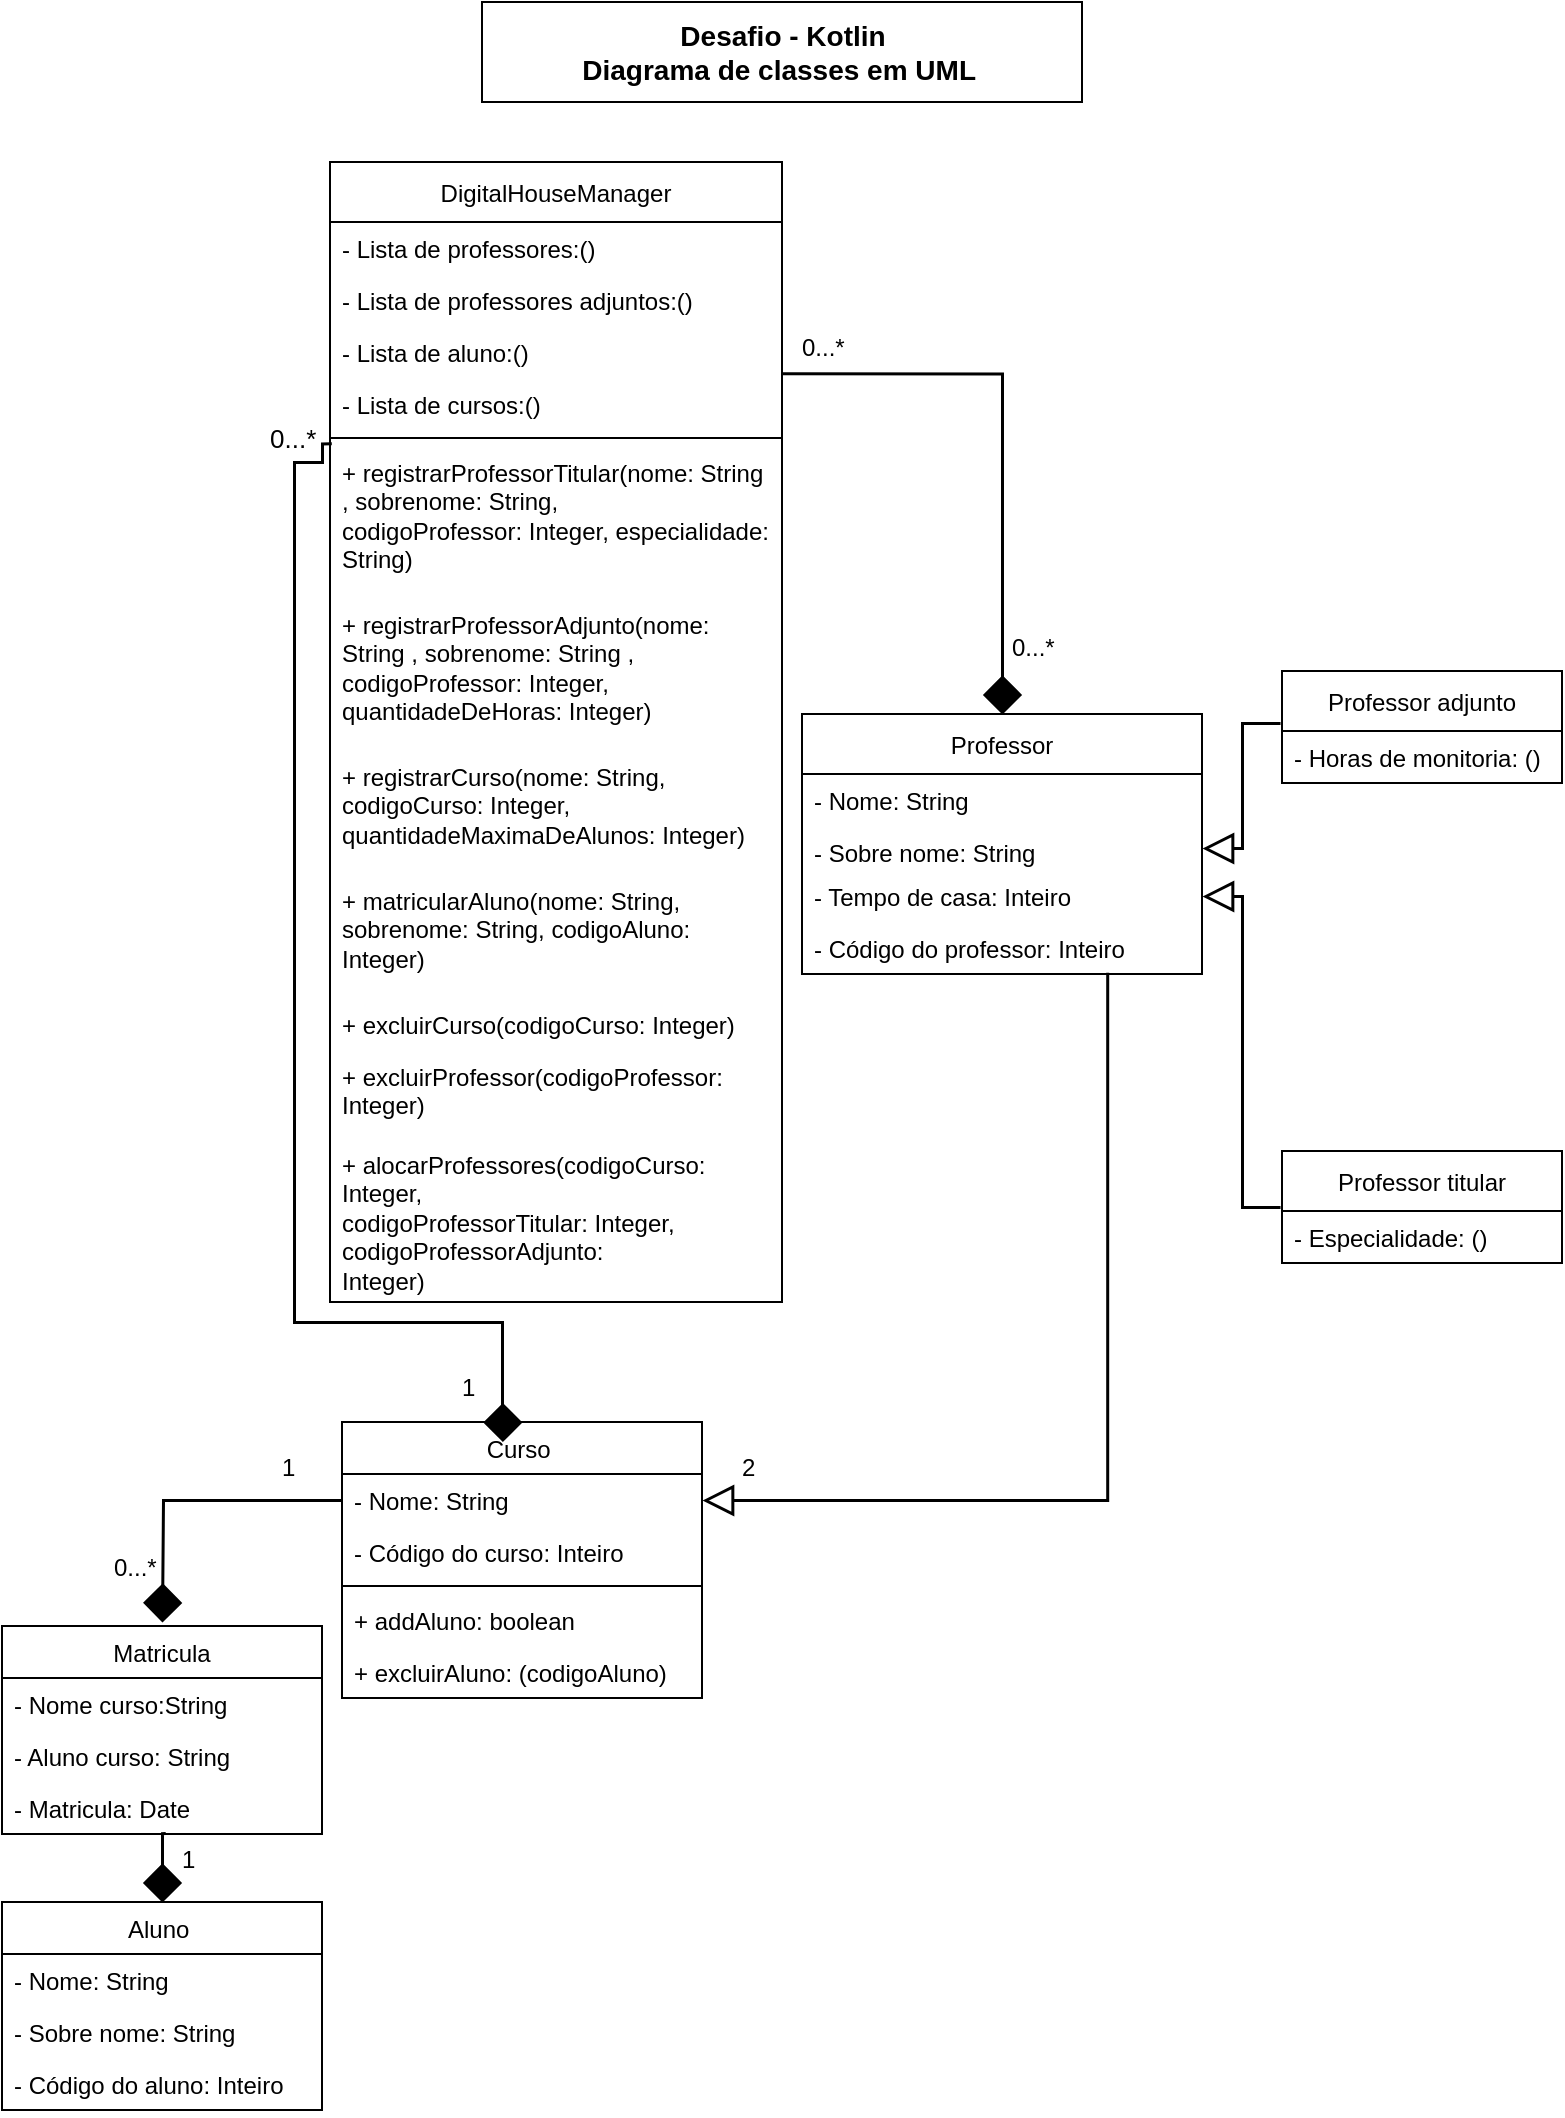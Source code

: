 <mxfile version="15.7.4" type="github"><diagram id="prtHgNgQTEPvFCAcTncT" name="Page-1"><mxGraphModel dx="868" dy="393" grid="1" gridSize="10" guides="1" tooltips="1" connect="1" arrows="1" fold="1" page="1" pageScale="1" pageWidth="827" pageHeight="1169" background="none" math="0" shadow="0"><root><mxCell id="0"/><mxCell id="1" parent="0"/><mxCell id="Koc7O1YT-nlerYd2UHao-10" value="Aluno " style="swimlane;fontStyle=0;childLayout=stackLayout;horizontal=1;startSize=26;fillColor=none;horizontalStack=0;resizeParent=1;resizeParentMax=0;resizeLast=0;collapsible=1;marginBottom=0;" parent="1" vertex="1"><mxGeometry x="24" y="960" width="160" height="104" as="geometry"/></mxCell><mxCell id="Koc7O1YT-nlerYd2UHao-11" value="- Nome: String" style="text;strokeColor=none;fillColor=none;align=left;verticalAlign=top;spacingLeft=4;spacingRight=4;overflow=hidden;rotatable=0;points=[[0,0.5],[1,0.5]];portConstraint=eastwest;" parent="Koc7O1YT-nlerYd2UHao-10" vertex="1"><mxGeometry y="26" width="160" height="26" as="geometry"/></mxCell><mxCell id="Koc7O1YT-nlerYd2UHao-12" value="- Sobre nome: String" style="text;strokeColor=none;fillColor=none;align=left;verticalAlign=top;spacingLeft=4;spacingRight=4;overflow=hidden;rotatable=0;points=[[0,0.5],[1,0.5]];portConstraint=eastwest;" parent="Koc7O1YT-nlerYd2UHao-10" vertex="1"><mxGeometry y="52" width="160" height="26" as="geometry"/></mxCell><mxCell id="Koc7O1YT-nlerYd2UHao-13" value="- Código do aluno: Inteiro" style="text;strokeColor=none;fillColor=none;align=left;verticalAlign=top;spacingLeft=4;spacingRight=4;overflow=hidden;rotatable=0;points=[[0,0.5],[1,0.5]];portConstraint=eastwest;" parent="Koc7O1YT-nlerYd2UHao-10" vertex="1"><mxGeometry y="78" width="160" height="26" as="geometry"/></mxCell><mxCell id="Koc7O1YT-nlerYd2UHao-14" value="Curso " style="swimlane;fontStyle=0;childLayout=stackLayout;horizontal=1;startSize=26;fillColor=none;horizontalStack=0;resizeParent=1;resizeParentMax=0;resizeLast=0;collapsible=1;marginBottom=0;" parent="1" vertex="1"><mxGeometry x="194" y="720" width="180" height="138" as="geometry"/></mxCell><mxCell id="Koc7O1YT-nlerYd2UHao-15" value="- Nome: String" style="text;strokeColor=none;fillColor=none;align=left;verticalAlign=top;spacingLeft=4;spacingRight=4;overflow=hidden;rotatable=0;points=[[0,0.5],[1,0.5]];portConstraint=eastwest;" parent="Koc7O1YT-nlerYd2UHao-14" vertex="1"><mxGeometry y="26" width="180" height="26" as="geometry"/></mxCell><mxCell id="Koc7O1YT-nlerYd2UHao-17" value="- Código do curso: Inteiro" style="text;strokeColor=none;fillColor=none;align=left;verticalAlign=top;spacingLeft=4;spacingRight=4;overflow=hidden;rotatable=0;points=[[0,0.5],[1,0.5]];portConstraint=eastwest;" parent="Koc7O1YT-nlerYd2UHao-14" vertex="1"><mxGeometry y="52" width="180" height="26" as="geometry"/></mxCell><mxCell id="Tlwof-v7PYp_n8rZb2-q-63" value="" style="line;strokeWidth=1;fillColor=none;align=left;verticalAlign=middle;spacingTop=-1;spacingLeft=3;spacingRight=3;rotatable=0;labelPosition=right;points=[];portConstraint=eastwest;" parent="Koc7O1YT-nlerYd2UHao-14" vertex="1"><mxGeometry y="78" width="180" height="8" as="geometry"/></mxCell><mxCell id="Tlwof-v7PYp_n8rZb2-q-62" value="+ addAluno: boolean" style="text;strokeColor=none;fillColor=none;align=left;verticalAlign=top;spacingLeft=4;spacingRight=4;overflow=hidden;rotatable=0;points=[[0,0.5],[1,0.5]];portConstraint=eastwest;" parent="Koc7O1YT-nlerYd2UHao-14" vertex="1"><mxGeometry y="86" width="180" height="26" as="geometry"/></mxCell><mxCell id="Tlwof-v7PYp_n8rZb2-q-73" value="+ excluirAluno: (codigoAluno)" style="text;strokeColor=none;fillColor=none;align=left;verticalAlign=top;spacingLeft=4;spacingRight=4;overflow=hidden;rotatable=0;points=[[0,0.5],[1,0.5]];portConstraint=eastwest;whiteSpace=wrap;" parent="Koc7O1YT-nlerYd2UHao-14" vertex="1"><mxGeometry y="112" width="180" height="26" as="geometry"/></mxCell><mxCell id="Koc7O1YT-nlerYd2UHao-18" value="Professor" style="swimlane;fontStyle=0;childLayout=stackLayout;horizontal=1;startSize=30;fillColor=none;horizontalStack=0;resizeParent=1;resizeParentMax=0;resizeLast=0;collapsible=1;marginBottom=0;" parent="1" vertex="1"><mxGeometry x="424" y="366" width="200" height="130" as="geometry"><mxRectangle x="480" y="110" width="80" height="26" as="alternateBounds"/></mxGeometry></mxCell><mxCell id="Koc7O1YT-nlerYd2UHao-19" value="- Nome: String" style="text;strokeColor=none;fillColor=none;align=left;verticalAlign=top;spacingLeft=4;spacingRight=4;overflow=hidden;rotatable=0;points=[[0,0.5],[1,0.5]];portConstraint=eastwest;" parent="Koc7O1YT-nlerYd2UHao-18" vertex="1"><mxGeometry y="30" width="200" height="26" as="geometry"/></mxCell><mxCell id="Koc7O1YT-nlerYd2UHao-20" value="- Sobre nome: String" style="text;strokeColor=none;fillColor=none;align=left;verticalAlign=top;spacingLeft=4;spacingRight=4;overflow=hidden;rotatable=0;points=[[0,0.5],[1,0.5]];portConstraint=eastwest;" parent="Koc7O1YT-nlerYd2UHao-18" vertex="1"><mxGeometry y="56" width="200" height="22" as="geometry"/></mxCell><mxCell id="Koc7O1YT-nlerYd2UHao-21" value="- Tempo de casa: Inteiro" style="text;strokeColor=none;fillColor=none;align=left;verticalAlign=top;spacingLeft=4;spacingRight=4;overflow=hidden;rotatable=0;points=[[0,0.5],[1,0.5]];portConstraint=eastwest;" parent="Koc7O1YT-nlerYd2UHao-18" vertex="1"><mxGeometry y="78" width="200" height="26" as="geometry"/></mxCell><mxCell id="Koc7O1YT-nlerYd2UHao-31" value="- Código do professor: Inteiro" style="text;strokeColor=none;fillColor=none;align=left;verticalAlign=top;spacingLeft=4;spacingRight=4;overflow=hidden;rotatable=0;points=[[0,0.5],[1,0.5]];portConstraint=eastwest;" parent="Koc7O1YT-nlerYd2UHao-18" vertex="1"><mxGeometry y="104" width="200" height="26" as="geometry"/></mxCell><mxCell id="Koc7O1YT-nlerYd2UHao-34" value="Professor titular" style="swimlane;fontStyle=0;childLayout=stackLayout;horizontal=1;startSize=30;fillColor=none;horizontalStack=0;resizeParent=1;resizeParentMax=0;resizeLast=0;collapsible=1;marginBottom=0;" parent="1" vertex="1"><mxGeometry x="664" y="584.5" width="140" height="56" as="geometry"><mxRectangle x="480" y="110" width="80" height="26" as="alternateBounds"/></mxGeometry></mxCell><mxCell id="Koc7O1YT-nlerYd2UHao-40" value="- Especialidade: () " style="text;strokeColor=none;fillColor=none;align=left;verticalAlign=top;spacingLeft=4;spacingRight=4;overflow=hidden;rotatable=0;points=[[0,0.5],[1,0.5]];portConstraint=eastwest;" parent="Koc7O1YT-nlerYd2UHao-34" vertex="1"><mxGeometry y="30" width="140" height="26" as="geometry"/></mxCell><mxCell id="Koc7O1YT-nlerYd2UHao-43" value="Professor adjunto" style="swimlane;fontStyle=0;childLayout=stackLayout;horizontal=1;startSize=30;fillColor=none;horizontalStack=0;resizeParent=1;resizeParentMax=0;resizeLast=0;collapsible=1;marginBottom=0;" parent="1" vertex="1"><mxGeometry x="664" y="344.5" width="140" height="56" as="geometry"><mxRectangle x="480" y="110" width="80" height="26" as="alternateBounds"/></mxGeometry></mxCell><mxCell id="Koc7O1YT-nlerYd2UHao-49" value="- Horas de monitoria: () " style="text;strokeColor=none;fillColor=none;align=left;verticalAlign=top;spacingLeft=4;spacingRight=4;overflow=hidden;rotatable=0;points=[[0,0.5],[1,0.5]];portConstraint=eastwest;" parent="Koc7O1YT-nlerYd2UHao-43" vertex="1"><mxGeometry y="30" width="140" height="26" as="geometry"/></mxCell><UserObject label="" lucidchartObjectId="R.If5B9K.-O0" id="Tlwof-v7PYp_n8rZb2-q-7"><mxCell style="html=1;jettySize=18;whiteSpace=wrap;fontSize=13;strokeWidth=1.5;rounded=1;arcSize=0;edgeStyle=orthogonalEdgeStyle;startArrow=block;startFill=0;startSize=12;;endArrow=none;;exitX=1;exitY=0.5;entryX=-0.007;entryY=-0.154;entryPerimeter=0;entryDx=0;entryDy=0;exitDx=0;exitDy=0;" parent="1" source="Koc7O1YT-nlerYd2UHao-20" target="Koc7O1YT-nlerYd2UHao-49" edge="1"><mxGeometry width="100" height="100" relative="1" as="geometry"><Array as="points"/><mxPoint x="831" y="730" as="sourcePoint"/><mxPoint x="927" y="783" as="targetPoint"/></mxGeometry></mxCell></UserObject><UserObject label="" lucidchartObjectId="R.If5B9K.-O0" id="Tlwof-v7PYp_n8rZb2-q-8"><mxCell style="html=1;jettySize=18;whiteSpace=wrap;fontSize=13;strokeWidth=1.5;rounded=1;arcSize=0;edgeStyle=orthogonalEdgeStyle;startArrow=block;startFill=0;startSize=12;;endArrow=none;;exitX=1;exitY=0.5;entryX=-0.007;entryY=-0.077;entryPerimeter=0;entryDx=0;entryDy=0;exitDx=0;exitDy=0;" parent="1" source="Koc7O1YT-nlerYd2UHao-21" target="Koc7O1YT-nlerYd2UHao-40" edge="1"><mxGeometry width="100" height="100" relative="1" as="geometry"><Array as="points"/><mxPoint x="624" y="528" as="sourcePoint"/><mxPoint x="688.02" y="484.996" as="targetPoint"/></mxGeometry></mxCell></UserObject><UserObject label="" lucidchartObjectId="R.If3yvIrNvV" id="Tlwof-v7PYp_n8rZb2-q-14"><mxCell style="html=1;jettySize=18;whiteSpace=wrap;fontSize=13;strokeWidth=1.5;rounded=1;arcSize=0;edgeStyle=orthogonalEdgeStyle;startArrow=none;;endArrow=diamond;endFill=1;endSize=16;;exitX=0.51;exitY=0.983;exitDx=0;exitDy=0;exitPerimeter=0;entryX=0.5;entryY=0;entryDx=0;entryDy=0;" parent="1" source="Tlwof-v7PYp_n8rZb2-q-71" target="Koc7O1YT-nlerYd2UHao-10" edge="1"><mxGeometry width="100" height="100" relative="1" as="geometry"><Array as="points"/><mxPoint x="99" y="922" as="sourcePoint"/><mxPoint x="610" y="940" as="targetPoint"/></mxGeometry></mxCell></UserObject><UserObject label="&lt;font style=&quot;font-size: 12px&quot;&gt;0...*&lt;/font&gt;" lucidchartObjectId="R.Ifmf.Z~-bd" id="Tlwof-v7PYp_n8rZb2-q-15"><mxCell style="html=1;overflow=block;blockSpacing=1;whiteSpace=wrap;strokeColor=none;fillColor=none;whiteSpace=wrap;fontSize=13;fontColor=#000000;align=left;spacing=0;strokeWidth=1.5;" parent="1" vertex="1"><mxGeometry x="424" y="170" width="20" height="24.5" as="geometry"/></mxCell></UserObject><mxCell id="Tlwof-v7PYp_n8rZb2-q-33" value="DigitalHouseManager" style="swimlane;fontStyle=0;childLayout=stackLayout;horizontal=1;startSize=30;fillColor=none;horizontalStack=0;resizeParent=1;resizeParentMax=0;resizeLast=0;collapsible=1;marginBottom=0;" parent="1" vertex="1"><mxGeometry x="188" y="90" width="226" height="570" as="geometry"><mxRectangle x="480" y="110" width="80" height="26" as="alternateBounds"/></mxGeometry></mxCell><mxCell id="Tlwof-v7PYp_n8rZb2-q-37" value="- Lista de professores:()&#10;" style="text;strokeColor=none;fillColor=none;align=left;verticalAlign=top;spacingLeft=4;spacingRight=4;overflow=hidden;rotatable=0;points=[[0,0.5],[1,0.5]];portConstraint=eastwest;" parent="Tlwof-v7PYp_n8rZb2-q-33" vertex="1"><mxGeometry y="30" width="226" height="26" as="geometry"/></mxCell><mxCell id="Tlwof-v7PYp_n8rZb2-q-77" value="- Lista de professores adjuntos:()&#10;" style="text;strokeColor=none;fillColor=none;align=left;verticalAlign=top;spacingLeft=4;spacingRight=4;overflow=hidden;rotatable=0;points=[[0,0.5],[1,0.5]];portConstraint=eastwest;" parent="Tlwof-v7PYp_n8rZb2-q-33" vertex="1"><mxGeometry y="56" width="226" height="26" as="geometry"/></mxCell><mxCell id="Tlwof-v7PYp_n8rZb2-q-40" value="- Lista de aluno:()&#10;" style="text;strokeColor=none;fillColor=none;align=left;verticalAlign=top;spacingLeft=4;spacingRight=4;overflow=hidden;rotatable=0;points=[[0,0.5],[1,0.5]];portConstraint=eastwest;" parent="Tlwof-v7PYp_n8rZb2-q-33" vertex="1"><mxGeometry y="82" width="226" height="26" as="geometry"/></mxCell><mxCell id="Tlwof-v7PYp_n8rZb2-q-41" value="- Lista de cursos:()&#10;" style="text;strokeColor=none;fillColor=none;align=left;verticalAlign=top;spacingLeft=4;spacingRight=4;overflow=hidden;rotatable=0;points=[[0,0.5],[1,0.5]];portConstraint=eastwest;" parent="Tlwof-v7PYp_n8rZb2-q-33" vertex="1"><mxGeometry y="108" width="226" height="26" as="geometry"/></mxCell><mxCell id="Tlwof-v7PYp_n8rZb2-q-38" value="" style="line;strokeWidth=1;fillColor=none;align=left;verticalAlign=middle;spacingTop=-1;spacingLeft=3;spacingRight=3;rotatable=0;labelPosition=right;points=[];portConstraint=eastwest;" parent="Tlwof-v7PYp_n8rZb2-q-33" vertex="1"><mxGeometry y="134" width="226" height="8" as="geometry"/></mxCell><mxCell id="Tlwof-v7PYp_n8rZb2-q-76" value="+ registrarProfessorTitular(nome: String , sobrenome: String,&#10;codigoProfessor: Integer, especialidade: String) " style="text;strokeColor=none;fillColor=none;align=left;verticalAlign=top;spacingLeft=4;spacingRight=4;overflow=hidden;rotatable=0;points=[[0,0.5],[1,0.5]];portConstraint=eastwest;whiteSpace=wrap;" parent="Tlwof-v7PYp_n8rZb2-q-33" vertex="1"><mxGeometry y="142" width="226" height="76" as="geometry"/></mxCell><mxCell id="Tlwof-v7PYp_n8rZb2-q-82" value="+ registrarProfessorAdjunto(nome: String , sobrenome: String ,&#10;codigoProfessor: Integer, quantidadeDeHoras: Integer) " style="text;strokeColor=none;fillColor=none;align=left;verticalAlign=top;spacingLeft=4;spacingRight=4;overflow=hidden;rotatable=0;points=[[0,0.5],[1,0.5]];portConstraint=eastwest;whiteSpace=wrap;" parent="Tlwof-v7PYp_n8rZb2-q-33" vertex="1"><mxGeometry y="218" width="226" height="76" as="geometry"/></mxCell><mxCell id="Tlwof-v7PYp_n8rZb2-q-72" value="+ registrarCurso(nome: String, codigoCurso: Integer,&#10;quantidadeMaximaDeAlunos: Integer)" style="text;strokeColor=none;fillColor=none;align=left;verticalAlign=top;spacingLeft=4;spacingRight=4;overflow=hidden;rotatable=0;points=[[0,0.5],[1,0.5]];portConstraint=eastwest;whiteSpace=wrap;" parent="Tlwof-v7PYp_n8rZb2-q-33" vertex="1"><mxGeometry y="294" width="226" height="62" as="geometry"/></mxCell><mxCell id="Tlwof-v7PYp_n8rZb2-q-83" value="+ matricularAluno(nome: String, sobrenome: String, codigoAluno:&#10;Integer)" style="text;strokeColor=none;fillColor=none;align=left;verticalAlign=top;spacingLeft=4;spacingRight=4;overflow=hidden;rotatable=0;points=[[0,0.5],[1,0.5]];portConstraint=eastwest;whiteSpace=wrap;" parent="Tlwof-v7PYp_n8rZb2-q-33" vertex="1"><mxGeometry y="356" width="226" height="62" as="geometry"/></mxCell><mxCell id="Tlwof-v7PYp_n8rZb2-q-75" value="+ excluirCurso(codigoCurso: Integer)" style="text;strokeColor=none;fillColor=none;align=left;verticalAlign=top;spacingLeft=4;spacingRight=4;overflow=hidden;rotatable=0;points=[[0,0.5],[1,0.5]];portConstraint=eastwest;" parent="Tlwof-v7PYp_n8rZb2-q-33" vertex="1"><mxGeometry y="418" width="226" height="26" as="geometry"/></mxCell><mxCell id="Tlwof-v7PYp_n8rZb2-q-79" value="+ excluirProfessor(codigoProfessor: Integer)" style="text;strokeColor=none;fillColor=none;align=left;verticalAlign=top;spacingLeft=4;spacingRight=4;overflow=hidden;rotatable=0;points=[[0,0.5],[1,0.5]];portConstraint=eastwest;whiteSpace=wrap;" parent="Tlwof-v7PYp_n8rZb2-q-33" vertex="1"><mxGeometry y="444" width="226" height="44" as="geometry"/></mxCell><mxCell id="Tlwof-v7PYp_n8rZb2-q-84" value="+ alocarProfessores(codigoCurso: Integer,&#10;codigoProfessorTitular: Integer, codigoProfessorAdjunto:&#10;Integer) " style="text;strokeColor=none;fillColor=none;align=left;verticalAlign=top;spacingLeft=4;spacingRight=4;overflow=hidden;rotatable=0;points=[[0,0.5],[1,0.5]];portConstraint=eastwest;whiteSpace=wrap;" parent="Tlwof-v7PYp_n8rZb2-q-33" vertex="1"><mxGeometry y="488" width="226" height="82" as="geometry"/></mxCell><UserObject label="" lucidchartObjectId="R.If3yvIrNvV" id="Tlwof-v7PYp_n8rZb2-q-43"><mxCell style="html=1;jettySize=18;whiteSpace=wrap;fontSize=13;strokeWidth=1.5;rounded=1;arcSize=0;edgeStyle=orthogonalEdgeStyle;startArrow=none;;endArrow=diamond;endFill=1;endSize=16;;exitX=1;exitY=0.91;exitDx=0;exitDy=0;exitPerimeter=0;" parent="1" source="Tlwof-v7PYp_n8rZb2-q-40" target="Koc7O1YT-nlerYd2UHao-18" edge="1"><mxGeometry width="100" height="100" relative="1" as="geometry"><Array as="points"/><mxPoint x="426" y="537.012" as="sourcePoint"/><mxPoint x="444" y="330" as="targetPoint"/></mxGeometry></mxCell></UserObject><UserObject label="0...*" lucidchartObjectId="R.Ifmf.Z~-bd" id="Tlwof-v7PYp_n8rZb2-q-45"><mxCell style="html=1;overflow=block;blockSpacing=1;whiteSpace=wrap;strokeColor=none;fillColor=none;whiteSpace=wrap;fontSize=13;fontColor=#000000;align=left;spacing=0;strokeWidth=1.5;" parent="1" vertex="1"><mxGeometry x="158" y="215.75" width="20" height="24.5" as="geometry"/></mxCell></UserObject><UserObject label="" lucidchartObjectId="R.If3yvIrNvV" id="Tlwof-v7PYp_n8rZb2-q-46"><mxCell style="html=1;jettySize=18;whiteSpace=wrap;fontSize=13;strokeWidth=1.5;rounded=1;arcSize=0;edgeStyle=orthogonalEdgeStyle;startArrow=none;;endArrow=diamond;endFill=1;endSize=16;;entryX=0.5;entryY=0;entryDx=0;entryDy=0;exitX=0.003;exitY=-0.051;exitDx=0;exitDy=0;exitPerimeter=0;" parent="1" target="Koc7O1YT-nlerYd2UHao-14" edge="1"><mxGeometry width="100" height="100" relative="1" as="geometry"><Array as="points"><mxPoint x="184" y="231"/><mxPoint x="184" y="240"/><mxPoint x="170" y="240"/><mxPoint x="170" y="670"/><mxPoint x="274" y="670"/></Array><mxPoint x="188.648" y="230.674" as="sourcePoint"/><mxPoint x="117" y="320" as="targetPoint"/></mxGeometry></mxCell></UserObject><UserObject label="&lt;font style=&quot;font-size: 12px&quot;&gt;1&lt;/font&gt;" lucidchartObjectId="R.Ifmf.Z~-bd" id="Tlwof-v7PYp_n8rZb2-q-47"><mxCell style="html=1;overflow=block;blockSpacing=1;whiteSpace=wrap;strokeColor=none;fillColor=none;whiteSpace=wrap;fontSize=13;fontColor=#000000;align=left;spacing=0;strokeWidth=1.5;" parent="1" vertex="1"><mxGeometry x="254" y="690" width="20" height="24.5" as="geometry"/></mxCell></UserObject><UserObject label="" lucidchartObjectId="R.If3yvIrNvV" id="Tlwof-v7PYp_n8rZb2-q-53"><mxCell style="html=1;jettySize=18;whiteSpace=wrap;fontSize=13;strokeWidth=1.5;rounded=1;arcSize=0;edgeStyle=orthogonalEdgeStyle;startArrow=none;;endArrow=diamond;endFill=1;endSize=16;;exitX=0;exitY=0.5;exitDx=0;exitDy=0;entryX=0.5;entryY=0;entryDx=0;entryDy=0;" parent="1" source="Koc7O1YT-nlerYd2UHao-15" edge="1"><mxGeometry width="100" height="100" relative="1" as="geometry"><Array as="points"/><mxPoint x="413.0" y="1047.012" as="sourcePoint"/><mxPoint x="104" y="820.0" as="targetPoint"/></mxGeometry></mxCell></UserObject><UserObject label="&lt;font style=&quot;font-size: 12px&quot;&gt;1&lt;/font&gt;" lucidchartObjectId="R.Ifmf.Z~-bd" id="Tlwof-v7PYp_n8rZb2-q-56"><mxCell style="html=1;overflow=block;blockSpacing=1;whiteSpace=wrap;strokeColor=none;fillColor=none;whiteSpace=wrap;fontSize=13;fontColor=#000000;align=left;spacing=0;strokeWidth=1.5;" parent="1" vertex="1"><mxGeometry x="114" y="926" width="20" height="24.5" as="geometry"/></mxCell></UserObject><UserObject label="&lt;font style=&quot;font-size: 12px&quot;&gt;0...*&lt;/font&gt;" lucidchartObjectId="R.Ifmf.Z~-bd" id="Tlwof-v7PYp_n8rZb2-q-57"><mxCell style="html=1;overflow=block;blockSpacing=1;whiteSpace=wrap;strokeColor=none;fillColor=none;whiteSpace=wrap;fontSize=13;fontColor=#000000;align=left;spacing=0;strokeWidth=1.5;" parent="1" vertex="1"><mxGeometry x="80" y="780" width="20" height="24.5" as="geometry"/></mxCell></UserObject><UserObject label="&lt;font style=&quot;font-size: 12px&quot;&gt;1&lt;/font&gt;" lucidchartObjectId="R.Ifmf.Z~-bd" id="Tlwof-v7PYp_n8rZb2-q-59"><mxCell style="html=1;overflow=block;blockSpacing=1;whiteSpace=wrap;strokeColor=none;fillColor=none;whiteSpace=wrap;fontSize=13;fontColor=#000000;align=left;spacing=0;strokeWidth=1.5;" parent="1" vertex="1"><mxGeometry x="164" y="730" width="20" height="24.5" as="geometry"/></mxCell></UserObject><UserObject label="" lucidchartObjectId="R.If5B9K.-O0" id="Tlwof-v7PYp_n8rZb2-q-60"><mxCell style="html=1;jettySize=18;whiteSpace=wrap;fontSize=13;strokeWidth=1.5;rounded=1;arcSize=0;edgeStyle=orthogonalEdgeStyle;startArrow=block;startFill=0;startSize=12;;endArrow=none;;exitX=1;exitY=0.5;entryX=0.763;entryY=0.968;entryDx=0;entryDy=0;exitDx=0;exitDy=0;entryPerimeter=0;" parent="1" source="Koc7O1YT-nlerYd2UHao-15" target="Koc7O1YT-nlerYd2UHao-31" edge="1"><mxGeometry width="100" height="100" relative="1" as="geometry"><Array as="points"/><mxPoint x="664" y="627.0" as="sourcePoint"/><mxPoint x="464" y="592" as="targetPoint"/></mxGeometry></mxCell></UserObject><UserObject label="&lt;font style=&quot;font-size: 12px&quot;&gt;2&lt;/font&gt;" lucidchartObjectId="R.Ifmf.Z~-bd" id="Tlwof-v7PYp_n8rZb2-q-65"><mxCell style="html=1;overflow=block;blockSpacing=1;whiteSpace=wrap;strokeColor=none;fillColor=none;whiteSpace=wrap;fontSize=13;fontColor=#000000;align=left;spacing=0;strokeWidth=1.5;" parent="1" vertex="1"><mxGeometry x="394" y="730" width="20" height="24.5" as="geometry"/></mxCell></UserObject><UserObject label="&lt;font style=&quot;font-size: 12px&quot;&gt;0...*&lt;/font&gt;" lucidchartObjectId="R.Ifmf.Z~-bd" id="Tlwof-v7PYp_n8rZb2-q-66"><mxCell style="html=1;overflow=block;blockSpacing=1;whiteSpace=wrap;strokeColor=none;fillColor=none;whiteSpace=wrap;fontSize=13;fontColor=#000000;align=left;spacing=0;strokeWidth=1.5;" parent="1" vertex="1"><mxGeometry x="529" y="320" width="20" height="24.5" as="geometry"/></mxCell></UserObject><mxCell id="Tlwof-v7PYp_n8rZb2-q-68" value="Matricula" style="swimlane;fontStyle=0;childLayout=stackLayout;horizontal=1;startSize=26;fillColor=none;horizontalStack=0;resizeParent=1;resizeParentMax=0;resizeLast=0;collapsible=1;marginBottom=0;" parent="1" vertex="1"><mxGeometry x="24" y="822" width="160" height="104" as="geometry"/></mxCell><mxCell id="Tlwof-v7PYp_n8rZb2-q-69" value="- Nome curso:String" style="text;strokeColor=none;fillColor=none;align=left;verticalAlign=top;spacingLeft=4;spacingRight=4;overflow=hidden;rotatable=0;points=[[0,0.5],[1,0.5]];portConstraint=eastwest;" parent="Tlwof-v7PYp_n8rZb2-q-68" vertex="1"><mxGeometry y="26" width="160" height="26" as="geometry"/></mxCell><mxCell id="Tlwof-v7PYp_n8rZb2-q-70" value="- Aluno curso: String" style="text;strokeColor=none;fillColor=none;align=left;verticalAlign=top;spacingLeft=4;spacingRight=4;overflow=hidden;rotatable=0;points=[[0,0.5],[1,0.5]];portConstraint=eastwest;" parent="Tlwof-v7PYp_n8rZb2-q-68" vertex="1"><mxGeometry y="52" width="160" height="26" as="geometry"/></mxCell><mxCell id="Tlwof-v7PYp_n8rZb2-q-71" value="- Matricula: Date" style="text;strokeColor=none;fillColor=none;align=left;verticalAlign=top;spacingLeft=4;spacingRight=4;overflow=hidden;rotatable=0;points=[[0,0.5],[1,0.5]];portConstraint=eastwest;" parent="Tlwof-v7PYp_n8rZb2-q-68" vertex="1"><mxGeometry y="78" width="160" height="26" as="geometry"/></mxCell><mxCell id="Tlwof-v7PYp_n8rZb2-q-85" value="&lt;b style=&quot;font-size: 14px&quot;&gt;Desafio - Kotlin&lt;br&gt;Diagrama de classes em UML&amp;nbsp;&lt;/b&gt;" style="html=1;fontSize=12;" parent="1" vertex="1"><mxGeometry x="264" y="10" width="300" height="50" as="geometry"/></mxCell></root></mxGraphModel></diagram></mxfile>
